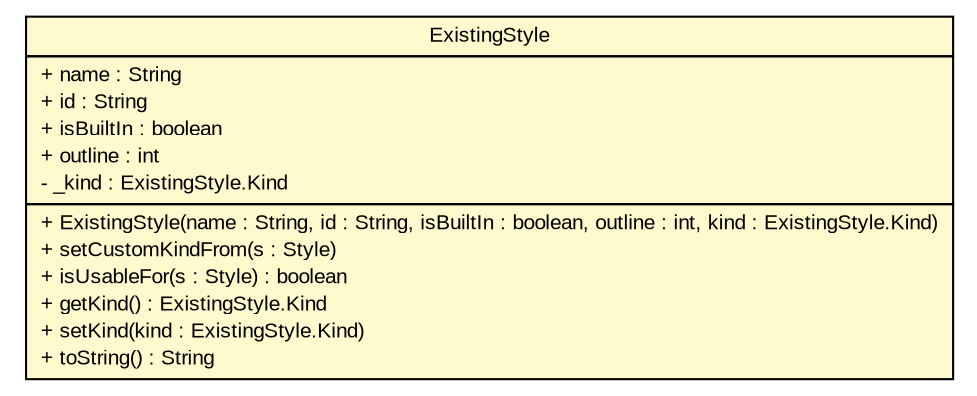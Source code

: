 #!/usr/local/bin/dot
#
# Class diagram 
# Generated by UMLGraph version R5_6_6-6-g3bdff0 (http://www.umlgraph.org/)
#

digraph G {
	edge [fontname="arial",fontsize=10,labelfontname="arial",labelfontsize=10];
	node [fontname="arial",fontsize=10,shape=plaintext];
	nodesep=0.25;
	ranksep=0.5;
	// org.tanjakostic.jcleancim.docgen.writer.ExistingStyle
	c115523 [label=<<table title="org.tanjakostic.jcleancim.docgen.writer.ExistingStyle" border="0" cellborder="1" cellspacing="0" cellpadding="2" port="p" bgcolor="lemonChiffon" href="./ExistingStyle.html">
		<tr><td><table border="0" cellspacing="0" cellpadding="1">
<tr><td align="center" balign="center"> ExistingStyle </td></tr>
		</table></td></tr>
		<tr><td><table border="0" cellspacing="0" cellpadding="1">
<tr><td align="left" balign="left"> + name : String </td></tr>
<tr><td align="left" balign="left"> + id : String </td></tr>
<tr><td align="left" balign="left"> + isBuiltIn : boolean </td></tr>
<tr><td align="left" balign="left"> + outline : int </td></tr>
<tr><td align="left" balign="left"> - _kind : ExistingStyle.Kind </td></tr>
		</table></td></tr>
		<tr><td><table border="0" cellspacing="0" cellpadding="1">
<tr><td align="left" balign="left"> + ExistingStyle(name : String, id : String, isBuiltIn : boolean, outline : int, kind : ExistingStyle.Kind) </td></tr>
<tr><td align="left" balign="left"> + setCustomKindFrom(s : Style) </td></tr>
<tr><td align="left" balign="left"> + isUsableFor(s : Style) : boolean </td></tr>
<tr><td align="left" balign="left"> + getKind() : ExistingStyle.Kind </td></tr>
<tr><td align="left" balign="left"> + setKind(kind : ExistingStyle.Kind) </td></tr>
<tr><td align="left" balign="left"> + toString() : String </td></tr>
		</table></td></tr>
		</table>>, URL="./ExistingStyle.html", fontname="arial", fontcolor="black", fontsize=10.0];
}

